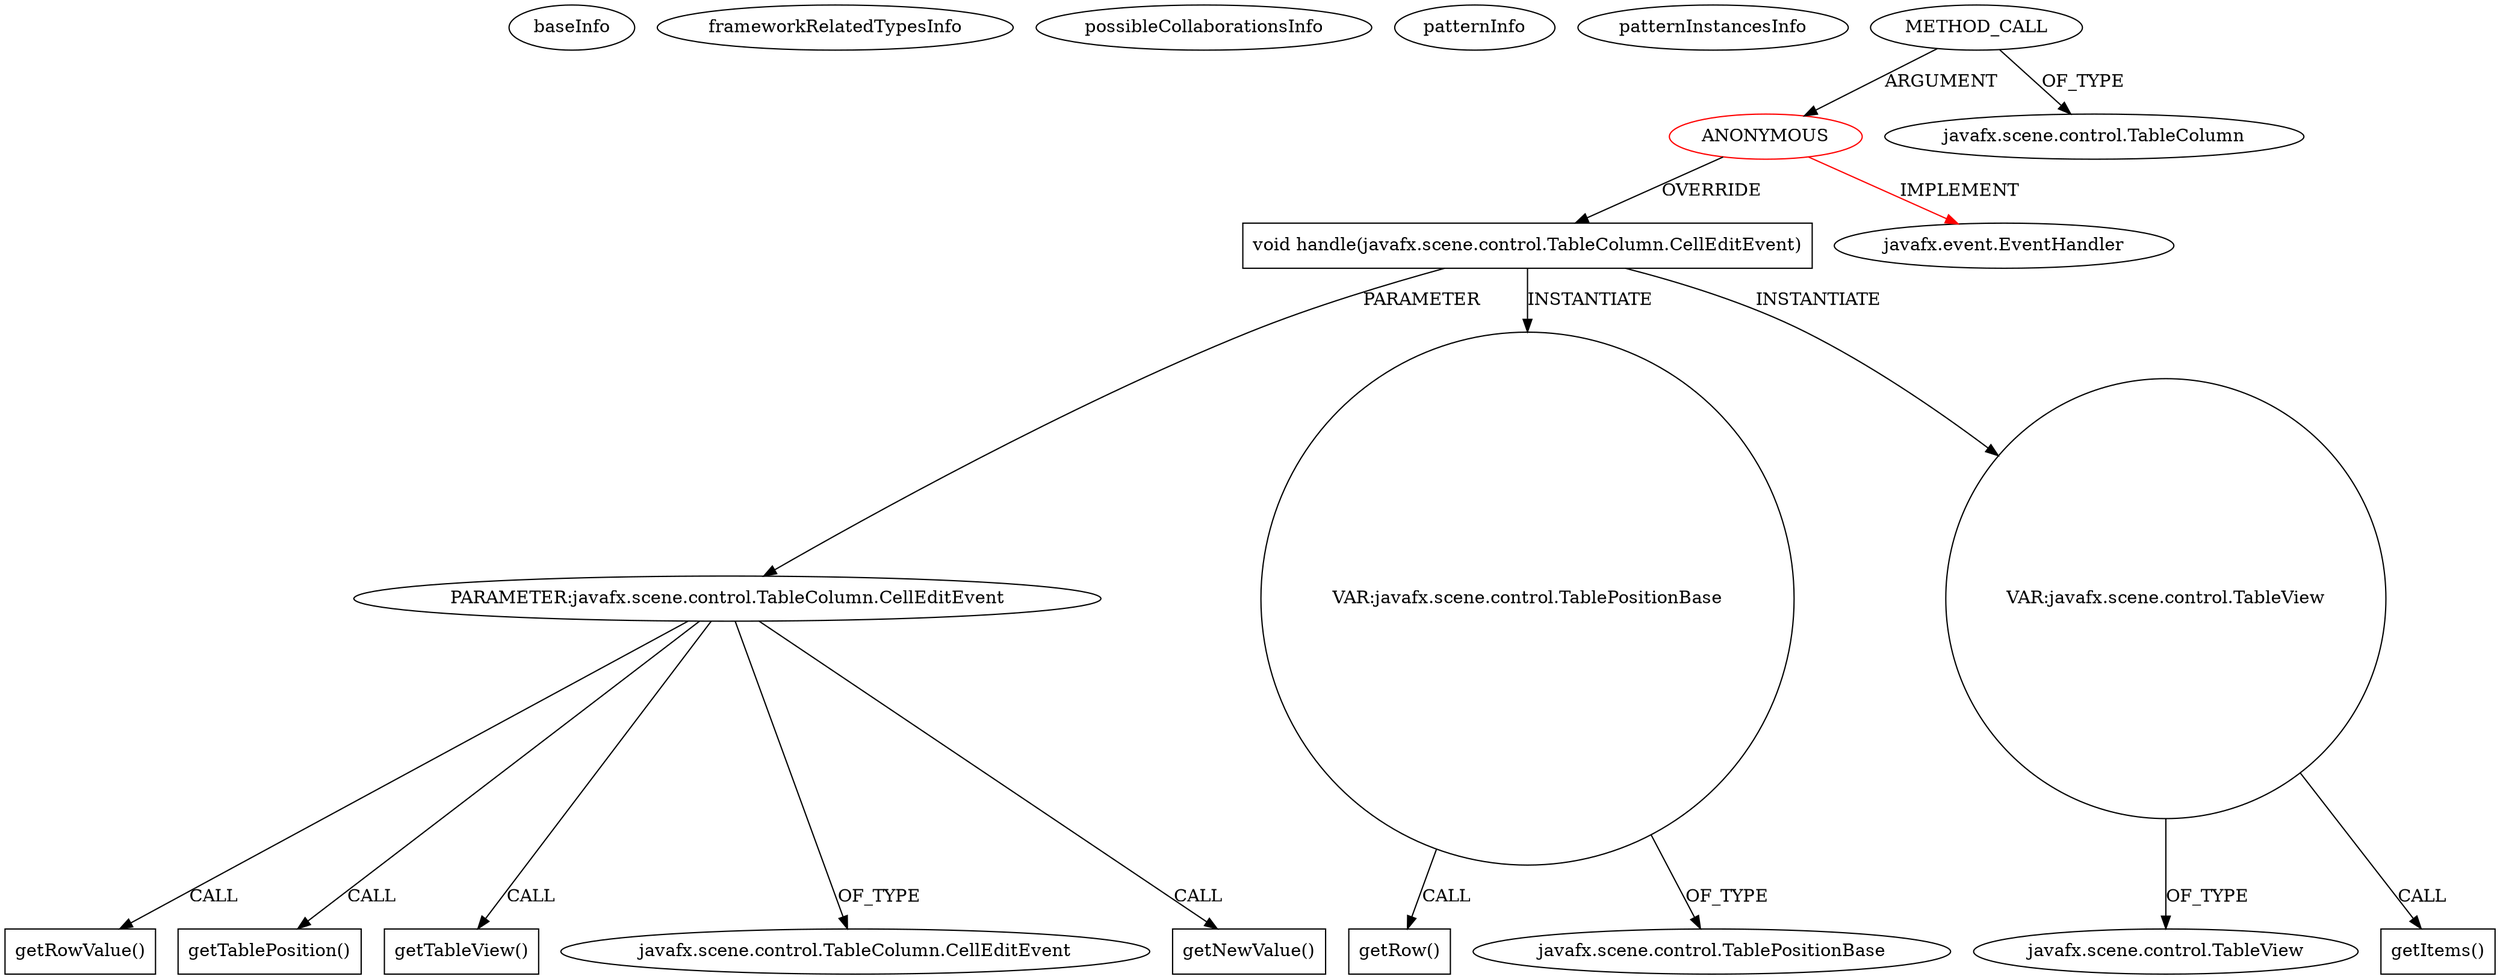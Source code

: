 digraph {
baseInfo[graphId=1664,category="pattern",isAnonymous=true,possibleRelation=false]
frameworkRelatedTypesInfo[0="javafx.event.EventHandler"]
possibleCollaborationsInfo[]
patternInfo[frequency=21.0,patternRootClient=0]
patternInstancesInfo[0="bianconejo-CEFX~/bianconejo-CEFX/CEFX-master/src/cefx/CEPrincipalController.java~void initializeTabResultat()~2118",1="bianconejo-CEFX~/bianconejo-CEFX/CEFX-master/src/cefx/CEPrincipalController.java~void initializeTabAdresse()~2159",2="bianconejo-CEFX~/bianconejo-CEFX/CEFX-master/src/cefx/CEOptionsController.java~void initializeUtilisateurs()~2074",3="bianconejo-CEFX~/bianconejo-CEFX/CEFX-master/src/cefx/CEPrincipalController.java~void initializeTabContact()~2134",4="bianconejo-CEFX~/bianconejo-CEFX/CEFX-master/src/cefx/CEOptionsController.java~void initializeBanques()~2076"]
5[label="PARAMETER:javafx.scene.control.TableColumn.CellEditEvent",vertexType="PARAMETER_DECLARATION",isFrameworkType=false]
20[label="getRowValue()",vertexType="INSIDE_CALL",isFrameworkType=false,shape=box]
16[label="getTablePosition()",vertexType="INSIDE_CALL",isFrameworkType=false,shape=box]
11[label="getTableView()",vertexType="INSIDE_CALL",isFrameworkType=false,shape=box]
4[label="void handle(javafx.scene.control.TableColumn.CellEditEvent)",vertexType="OVERRIDING_METHOD_DECLARATION",isFrameworkType=false,shape=box]
0[label="ANONYMOUS",vertexType="ROOT_ANONYMOUS_DECLARATION",isFrameworkType=false,color=red]
2[label="METHOD_CALL",vertexType="OUTSIDE_CALL",isFrameworkType=false]
6[label="javafx.scene.control.TableColumn.CellEditEvent",vertexType="FRAMEWORK_CLASS_TYPE",isFrameworkType=false]
12[label="VAR:javafx.scene.control.TablePositionBase",vertexType="VARIABLE_EXPRESION",isFrameworkType=false,shape=circle]
13[label="getRow()",vertexType="INSIDE_CALL",isFrameworkType=false,shape=box]
14[label="javafx.scene.control.TablePositionBase",vertexType="FRAMEWORK_CLASS_TYPE",isFrameworkType=false]
1[label="javafx.event.EventHandler",vertexType="FRAMEWORK_INTERFACE_TYPE",isFrameworkType=false]
7[label="VAR:javafx.scene.control.TableView",vertexType="VARIABLE_EXPRESION",isFrameworkType=false,shape=circle]
9[label="javafx.scene.control.TableView",vertexType="FRAMEWORK_CLASS_TYPE",isFrameworkType=false]
8[label="getItems()",vertexType="INSIDE_CALL",isFrameworkType=false,shape=box]
3[label="javafx.scene.control.TableColumn",vertexType="FRAMEWORK_CLASS_TYPE",isFrameworkType=false]
18[label="getNewValue()",vertexType="INSIDE_CALL",isFrameworkType=false,shape=box]
5->6[label="OF_TYPE"]
7->9[label="OF_TYPE"]
2->0[label="ARGUMENT"]
0->1[label="IMPLEMENT",color=red]
12->13[label="CALL"]
4->12[label="INSTANTIATE"]
12->14[label="OF_TYPE"]
5->11[label="CALL"]
7->8[label="CALL"]
5->20[label="CALL"]
0->4[label="OVERRIDE"]
4->5[label="PARAMETER"]
2->3[label="OF_TYPE"]
5->16[label="CALL"]
5->18[label="CALL"]
4->7[label="INSTANTIATE"]
}

